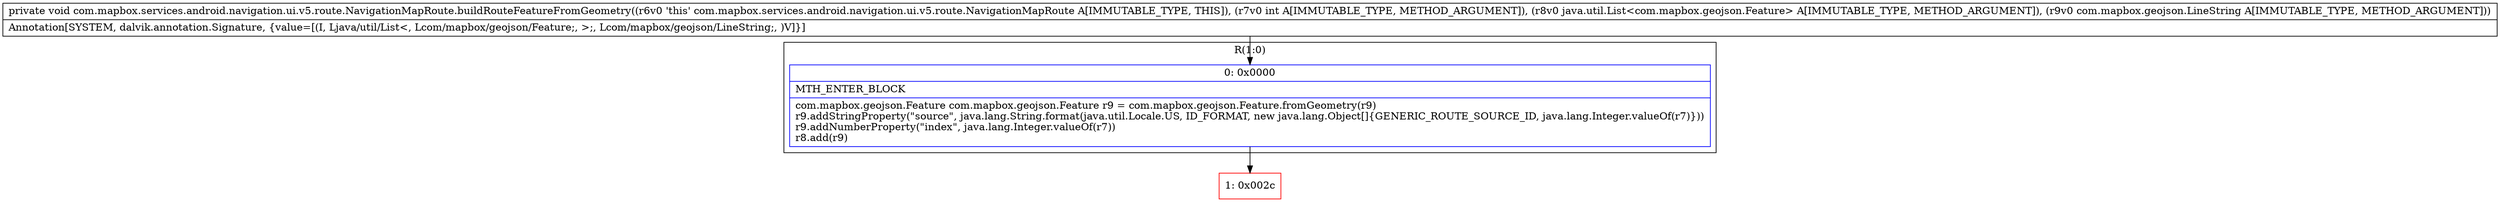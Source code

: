 digraph "CFG forcom.mapbox.services.android.navigation.ui.v5.route.NavigationMapRoute.buildRouteFeatureFromGeometry(ILjava\/util\/List;Lcom\/mapbox\/geojson\/LineString;)V" {
subgraph cluster_Region_1728653838 {
label = "R(1:0)";
node [shape=record,color=blue];
Node_0 [shape=record,label="{0\:\ 0x0000|MTH_ENTER_BLOCK\l|com.mapbox.geojson.Feature com.mapbox.geojson.Feature r9 = com.mapbox.geojson.Feature.fromGeometry(r9)\lr9.addStringProperty(\"source\", java.lang.String.format(java.util.Locale.US, ID_FORMAT, new java.lang.Object[]\{GENERIC_ROUTE_SOURCE_ID, java.lang.Integer.valueOf(r7)\}))\lr9.addNumberProperty(\"index\", java.lang.Integer.valueOf(r7))\lr8.add(r9)\l}"];
}
Node_1 [shape=record,color=red,label="{1\:\ 0x002c}"];
MethodNode[shape=record,label="{private void com.mapbox.services.android.navigation.ui.v5.route.NavigationMapRoute.buildRouteFeatureFromGeometry((r6v0 'this' com.mapbox.services.android.navigation.ui.v5.route.NavigationMapRoute A[IMMUTABLE_TYPE, THIS]), (r7v0 int A[IMMUTABLE_TYPE, METHOD_ARGUMENT]), (r8v0 java.util.List\<com.mapbox.geojson.Feature\> A[IMMUTABLE_TYPE, METHOD_ARGUMENT]), (r9v0 com.mapbox.geojson.LineString A[IMMUTABLE_TYPE, METHOD_ARGUMENT]))  | Annotation[SYSTEM, dalvik.annotation.Signature, \{value=[(I, Ljava\/util\/List\<, Lcom\/mapbox\/geojson\/Feature;, \>;, Lcom\/mapbox\/geojson\/LineString;, )V]\}]\l}"];
MethodNode -> Node_0;
Node_0 -> Node_1;
}

